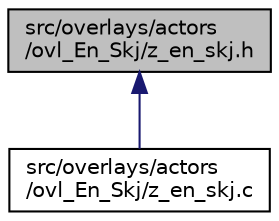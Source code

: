 digraph "src/overlays/actors/ovl_En_Skj/z_en_skj.h"
{
 // LATEX_PDF_SIZE
  edge [fontname="Helvetica",fontsize="10",labelfontname="Helvetica",labelfontsize="10"];
  node [fontname="Helvetica",fontsize="10",shape=record];
  Node1 [label="src/overlays/actors\l/ovl_En_Skj/z_en_skj.h",height=0.2,width=0.4,color="black", fillcolor="grey75", style="filled", fontcolor="black",tooltip=" "];
  Node1 -> Node2 [dir="back",color="midnightblue",fontsize="10",style="solid",fontname="Helvetica"];
  Node2 [label="src/overlays/actors\l/ovl_En_Skj/z_en_skj.c",height=0.2,width=0.4,color="black", fillcolor="white", style="filled",URL="$d3/de1/z__en__skj_8c.html",tooltip=" "];
}
